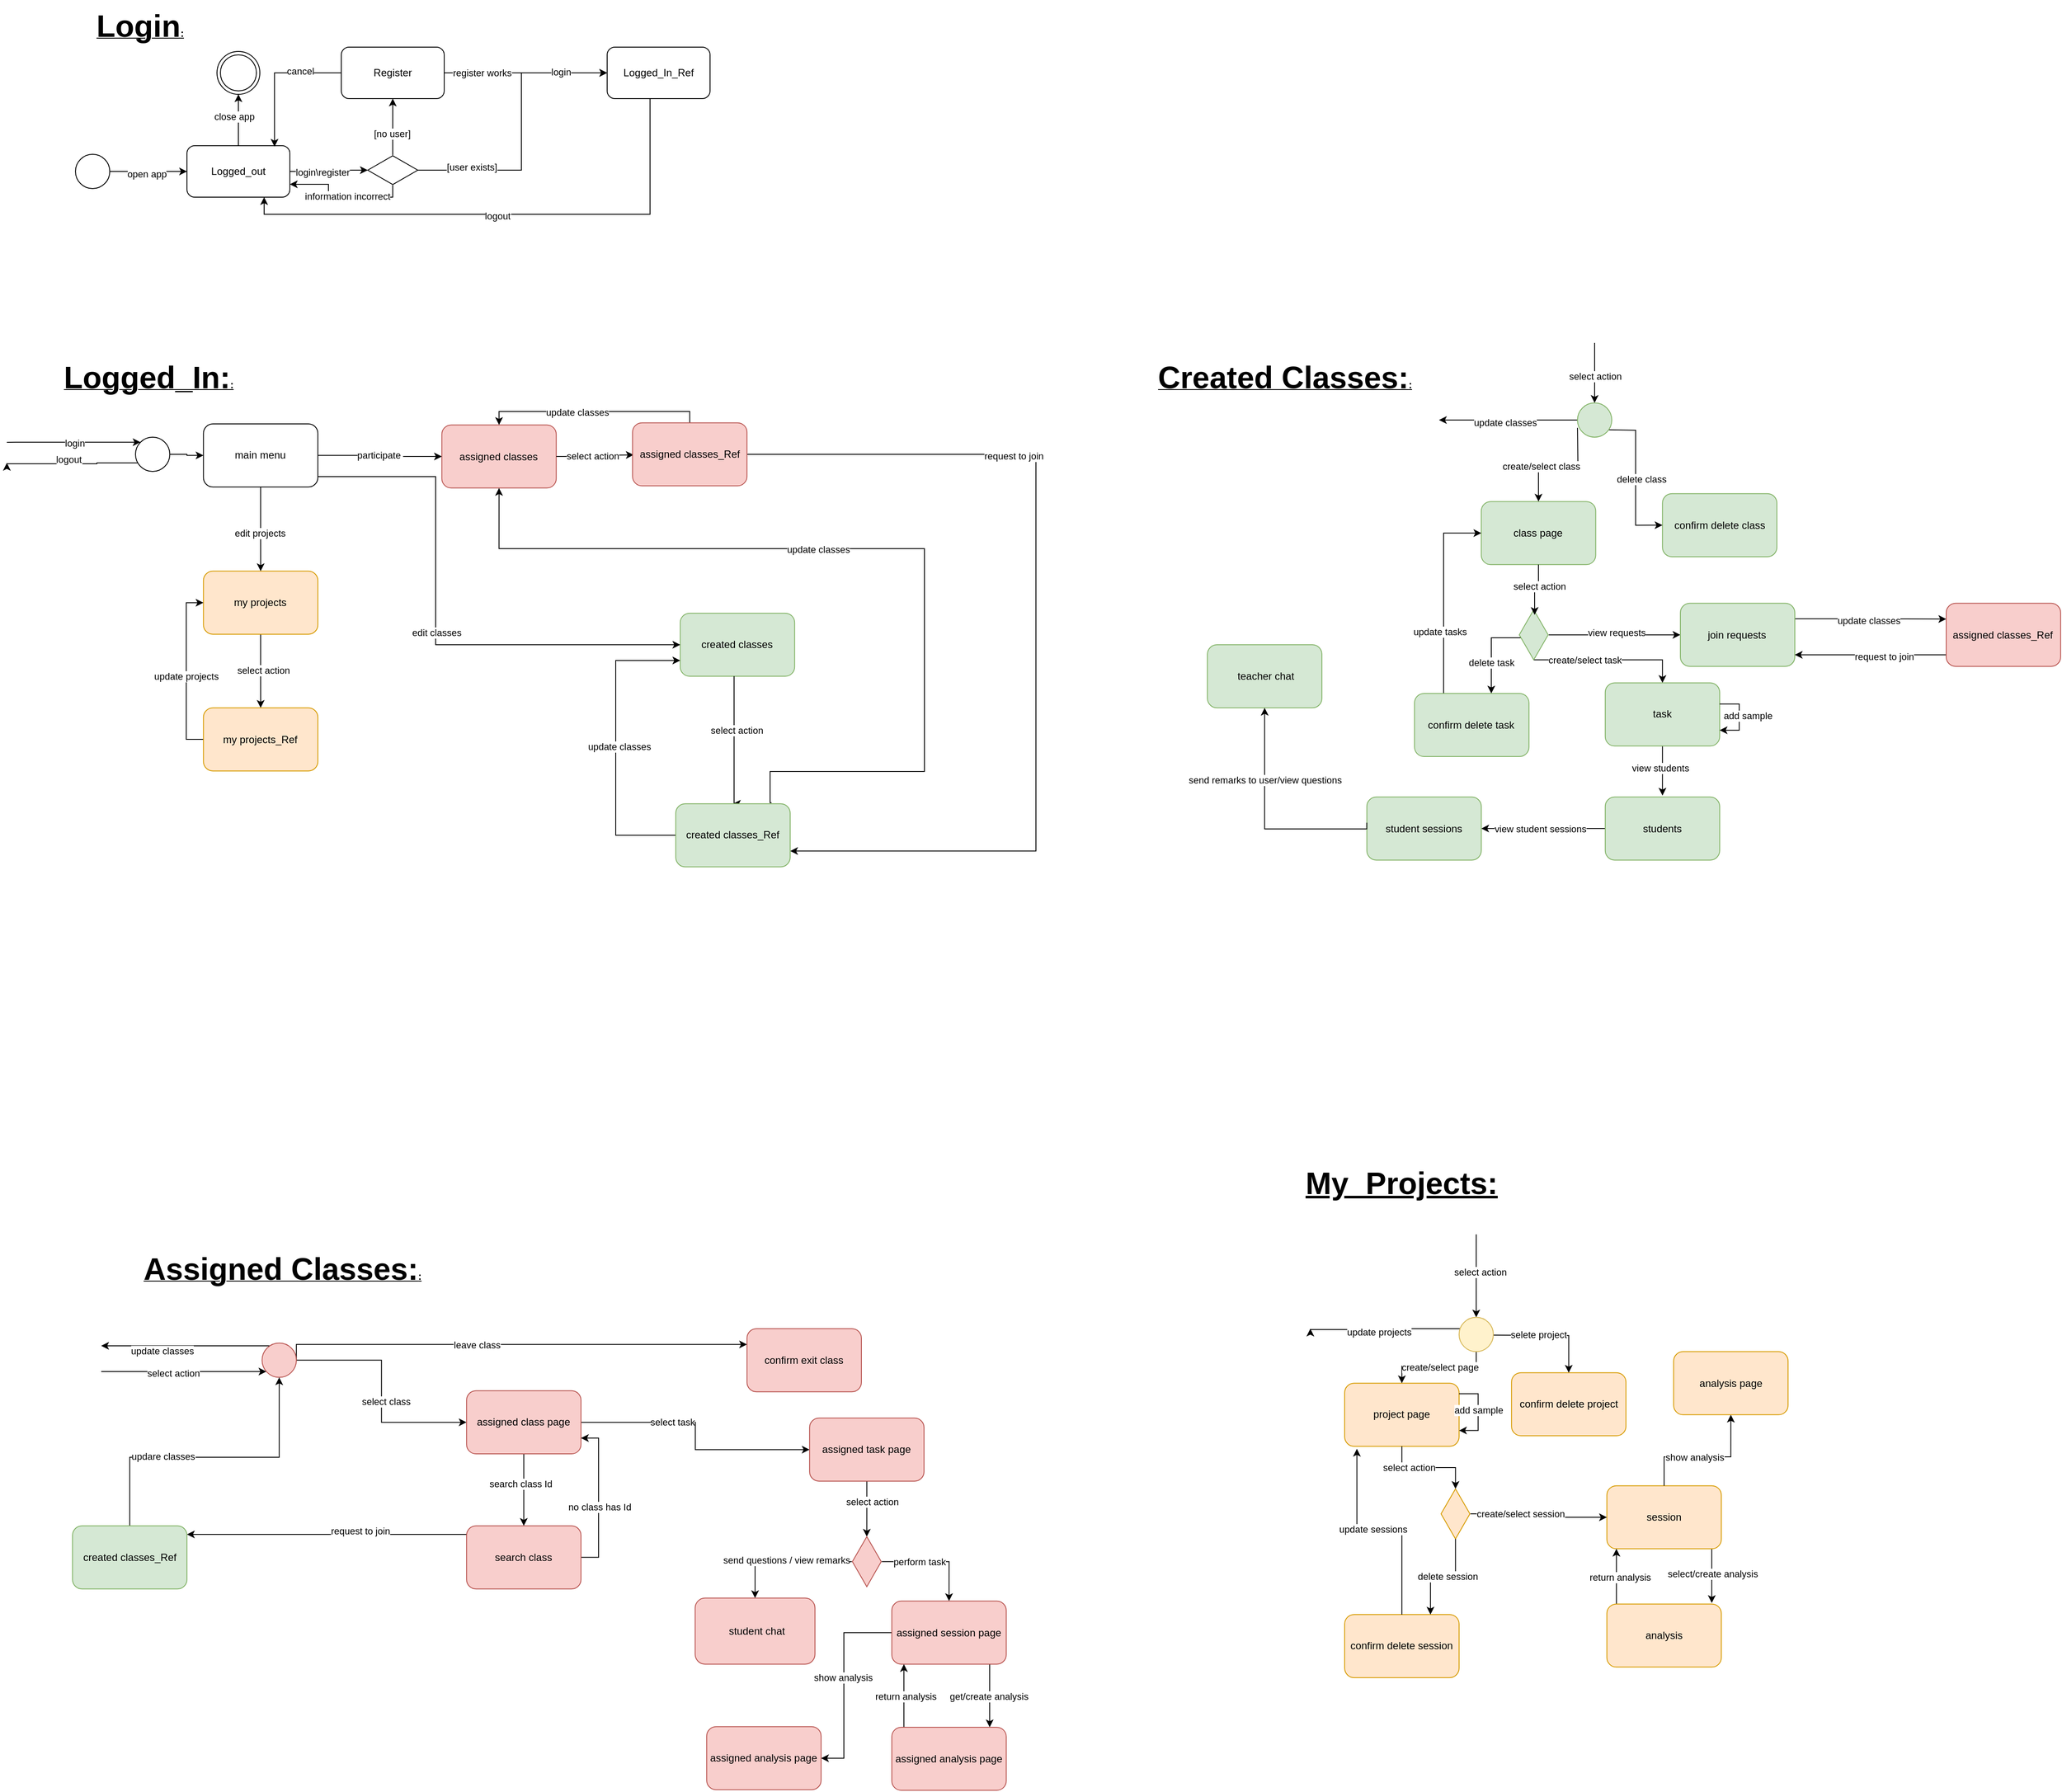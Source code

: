 <mxfile version="23.1.5" type="device">
  <diagram id="yPxyJZ8AM_hMuL3Unpa9" name="gitflow">
    <mxGraphModel dx="2598" dy="1553" grid="1" gridSize="10" guides="1" tooltips="1" connect="1" arrows="1" fold="1" page="1" pageScale="1" pageWidth="850" pageHeight="1100" math="0" shadow="0">
      <root>
        <mxCell id="0" />
        <mxCell id="1" parent="0" />
        <mxCell id="yoYte41sQshFuNEFcuPe-177" value="" style="ellipse;whiteSpace=wrap;html=1;aspect=fixed;" vertex="1" parent="1">
          <mxGeometry x="90" y="220" width="40" height="40" as="geometry" />
        </mxCell>
        <mxCell id="yoYte41sQshFuNEFcuPe-178" value="" style="endArrow=classic;html=1;rounded=0;exitX=1;exitY=0.5;exitDx=0;exitDy=0;entryX=0;entryY=0.5;entryDx=0;entryDy=0;entryPerimeter=0;" edge="1" parent="1" source="yoYte41sQshFuNEFcuPe-177" target="yoYte41sQshFuNEFcuPe-180">
          <mxGeometry width="50" height="50" relative="1" as="geometry">
            <mxPoint x="390" y="80" as="sourcePoint" />
            <mxPoint x="280" y="240" as="targetPoint" />
          </mxGeometry>
        </mxCell>
        <mxCell id="yoYte41sQshFuNEFcuPe-184" value="open app" style="edgeLabel;html=1;align=center;verticalAlign=middle;resizable=0;points=[];" vertex="1" connectable="0" parent="yoYte41sQshFuNEFcuPe-178">
          <mxGeometry x="-0.027" y="-3" relative="1" as="geometry">
            <mxPoint x="-1" as="offset" />
          </mxGeometry>
        </mxCell>
        <mxCell id="yoYte41sQshFuNEFcuPe-183" style="edgeStyle=orthogonalEdgeStyle;rounded=0;orthogonalLoop=1;jettySize=auto;html=1;entryX=0.5;entryY=1;entryDx=0;entryDy=0;" edge="1" parent="1" source="yoYte41sQshFuNEFcuPe-180" target="yoYte41sQshFuNEFcuPe-182">
          <mxGeometry relative="1" as="geometry" />
        </mxCell>
        <mxCell id="yoYte41sQshFuNEFcuPe-185" value="close app" style="edgeLabel;html=1;align=center;verticalAlign=middle;resizable=0;points=[];" vertex="1" connectable="0" parent="yoYte41sQshFuNEFcuPe-183">
          <mxGeometry x="0.093" y="5" relative="1" as="geometry">
            <mxPoint y="-1" as="offset" />
          </mxGeometry>
        </mxCell>
        <mxCell id="yoYte41sQshFuNEFcuPe-189" style="edgeStyle=orthogonalEdgeStyle;rounded=0;orthogonalLoop=1;jettySize=auto;html=1;" edge="1" parent="1" source="yoYte41sQshFuNEFcuPe-180" target="yoYte41sQshFuNEFcuPe-187">
          <mxGeometry relative="1" as="geometry" />
        </mxCell>
        <mxCell id="yoYte41sQshFuNEFcuPe-191" value="login\register" style="edgeLabel;html=1;align=center;verticalAlign=middle;resizable=0;points=[];" vertex="1" connectable="0" parent="yoYte41sQshFuNEFcuPe-189">
          <mxGeometry x="-0.15" y="-1" relative="1" as="geometry">
            <mxPoint x="-1" as="offset" />
          </mxGeometry>
        </mxCell>
        <mxCell id="yoYte41sQshFuNEFcuPe-180" value="Logged_out" style="rounded=1;whiteSpace=wrap;html=1;" vertex="1" parent="1">
          <mxGeometry x="220" y="210" width="120" height="60" as="geometry" />
        </mxCell>
        <mxCell id="yoYte41sQshFuNEFcuPe-182" value="" style="ellipse;shape=doubleEllipse;whiteSpace=wrap;html=1;aspect=fixed;" vertex="1" parent="1">
          <mxGeometry x="255" y="100" width="50" height="50" as="geometry" />
        </mxCell>
        <mxCell id="yoYte41sQshFuNEFcuPe-196" style="edgeStyle=orthogonalEdgeStyle;rounded=0;orthogonalLoop=1;jettySize=auto;html=1;entryX=0;entryY=0.5;entryDx=0;entryDy=0;" edge="1" parent="1" source="yoYte41sQshFuNEFcuPe-186" target="yoYte41sQshFuNEFcuPe-195">
          <mxGeometry relative="1" as="geometry" />
        </mxCell>
        <mxCell id="yoYte41sQshFuNEFcuPe-199" value="register works" style="edgeLabel;html=1;align=center;verticalAlign=middle;resizable=0;points=[];" vertex="1" connectable="0" parent="yoYte41sQshFuNEFcuPe-196">
          <mxGeometry x="-0.547" relative="1" as="geometry">
            <mxPoint x="1" as="offset" />
          </mxGeometry>
        </mxCell>
        <mxCell id="yoYte41sQshFuNEFcuPe-186" value="Register" style="rounded=1;whiteSpace=wrap;html=1;" vertex="1" parent="1">
          <mxGeometry x="400" y="95" width="120" height="60" as="geometry" />
        </mxCell>
        <mxCell id="yoYte41sQshFuNEFcuPe-190" style="edgeStyle=orthogonalEdgeStyle;rounded=0;orthogonalLoop=1;jettySize=auto;html=1;" edge="1" parent="1" source="yoYte41sQshFuNEFcuPe-187" target="yoYte41sQshFuNEFcuPe-186">
          <mxGeometry relative="1" as="geometry" />
        </mxCell>
        <mxCell id="yoYte41sQshFuNEFcuPe-192" value="[no user]" style="edgeLabel;html=1;align=center;verticalAlign=middle;resizable=0;points=[];" vertex="1" connectable="0" parent="yoYte41sQshFuNEFcuPe-190">
          <mxGeometry x="-0.234" y="1" relative="1" as="geometry">
            <mxPoint as="offset" />
          </mxGeometry>
        </mxCell>
        <mxCell id="yoYte41sQshFuNEFcuPe-197" style="edgeStyle=orthogonalEdgeStyle;rounded=0;orthogonalLoop=1;jettySize=auto;html=1;entryX=0;entryY=0.5;entryDx=0;entryDy=0;" edge="1" parent="1" source="yoYte41sQshFuNEFcuPe-187" target="yoYte41sQshFuNEFcuPe-195">
          <mxGeometry relative="1" as="geometry">
            <Array as="points">
              <mxPoint x="610" y="239" />
              <mxPoint x="610" y="125" />
            </Array>
          </mxGeometry>
        </mxCell>
        <mxCell id="yoYte41sQshFuNEFcuPe-200" value="[user exists]" style="edgeLabel;html=1;align=center;verticalAlign=middle;resizable=0;points=[];" vertex="1" connectable="0" parent="yoYte41sQshFuNEFcuPe-197">
          <mxGeometry x="-0.626" y="4" relative="1" as="geometry">
            <mxPoint as="offset" />
          </mxGeometry>
        </mxCell>
        <mxCell id="yoYte41sQshFuNEFcuPe-355" value="login" style="edgeLabel;html=1;align=center;verticalAlign=middle;resizable=0;points=[];" vertex="1" connectable="0" parent="yoYte41sQshFuNEFcuPe-197">
          <mxGeometry x="0.671" y="1" relative="1" as="geometry">
            <mxPoint x="1" as="offset" />
          </mxGeometry>
        </mxCell>
        <mxCell id="yoYte41sQshFuNEFcuPe-261" style="edgeStyle=orthogonalEdgeStyle;rounded=0;orthogonalLoop=1;jettySize=auto;html=1;entryX=1;entryY=0.75;entryDx=0;entryDy=0;" edge="1" parent="1" source="yoYte41sQshFuNEFcuPe-187" target="yoYte41sQshFuNEFcuPe-180">
          <mxGeometry relative="1" as="geometry">
            <Array as="points">
              <mxPoint x="460" y="270" />
              <mxPoint x="385" y="270" />
              <mxPoint x="385" y="255" />
            </Array>
          </mxGeometry>
        </mxCell>
        <mxCell id="yoYte41sQshFuNEFcuPe-263" value="information incorrect" style="edgeLabel;html=1;align=center;verticalAlign=middle;resizable=0;points=[];" vertex="1" connectable="0" parent="yoYte41sQshFuNEFcuPe-261">
          <mxGeometry x="-0.098" y="-1" relative="1" as="geometry">
            <mxPoint as="offset" />
          </mxGeometry>
        </mxCell>
        <mxCell id="yoYte41sQshFuNEFcuPe-187" value="" style="html=1;whiteSpace=wrap;aspect=fixed;shape=isoRectangle;" vertex="1" parent="1">
          <mxGeometry x="430.84" y="221" width="58.33" height="35" as="geometry" />
        </mxCell>
        <mxCell id="yoYte41sQshFuNEFcuPe-193" style="edgeStyle=orthogonalEdgeStyle;rounded=0;orthogonalLoop=1;jettySize=auto;html=1;entryX=0.851;entryY=0.018;entryDx=0;entryDy=0;entryPerimeter=0;" edge="1" parent="1" source="yoYte41sQshFuNEFcuPe-186" target="yoYte41sQshFuNEFcuPe-180">
          <mxGeometry relative="1" as="geometry" />
        </mxCell>
        <mxCell id="yoYte41sQshFuNEFcuPe-241" value="cancel" style="edgeLabel;html=1;align=center;verticalAlign=middle;resizable=0;points=[];" vertex="1" connectable="0" parent="yoYte41sQshFuNEFcuPe-193">
          <mxGeometry x="-0.41" y="-2" relative="1" as="geometry">
            <mxPoint as="offset" />
          </mxGeometry>
        </mxCell>
        <mxCell id="yoYte41sQshFuNEFcuPe-201" style="edgeStyle=orthogonalEdgeStyle;rounded=0;orthogonalLoop=1;jettySize=auto;html=1;entryX=0.75;entryY=1;entryDx=0;entryDy=0;" edge="1" parent="1" source="yoYte41sQshFuNEFcuPe-195" target="yoYte41sQshFuNEFcuPe-180">
          <mxGeometry relative="1" as="geometry">
            <Array as="points">
              <mxPoint x="760" y="290" />
              <mxPoint x="310" y="290" />
            </Array>
          </mxGeometry>
        </mxCell>
        <mxCell id="yoYte41sQshFuNEFcuPe-202" value="logout" style="edgeLabel;html=1;align=center;verticalAlign=middle;resizable=0;points=[];" vertex="1" connectable="0" parent="yoYte41sQshFuNEFcuPe-201">
          <mxGeometry x="0.04" y="2" relative="1" as="geometry">
            <mxPoint x="1" as="offset" />
          </mxGeometry>
        </mxCell>
        <mxCell id="yoYte41sQshFuNEFcuPe-195" value="Logged_In_Ref" style="rounded=1;whiteSpace=wrap;html=1;" vertex="1" parent="1">
          <mxGeometry x="710" y="95" width="120" height="60" as="geometry" />
        </mxCell>
        <mxCell id="yoYte41sQshFuNEFcuPe-203" value="&lt;b&gt;&lt;u&gt;&lt;font style=&quot;font-size: 36px;&quot;&gt;Login&lt;/font&gt;:&lt;/u&gt;&lt;/b&gt;" style="text;html=1;align=center;verticalAlign=middle;resizable=0;points=[];autosize=1;strokeColor=none;fillColor=none;" vertex="1" parent="1">
          <mxGeometry x="100" y="40" width="130" height="60" as="geometry" />
        </mxCell>
        <mxCell id="yoYte41sQshFuNEFcuPe-204" value="&lt;b&gt;&lt;u&gt;&lt;font style=&quot;font-size: 36px;&quot;&gt;Logged_In:&lt;/font&gt;:&lt;/u&gt;&lt;/b&gt;" style="text;html=1;align=center;verticalAlign=middle;resizable=0;points=[];autosize=1;strokeColor=none;fillColor=none;" vertex="1" parent="1">
          <mxGeometry x="65" y="450" width="220" height="60" as="geometry" />
        </mxCell>
        <mxCell id="yoYte41sQshFuNEFcuPe-209" style="edgeStyle=orthogonalEdgeStyle;rounded=0;orthogonalLoop=1;jettySize=auto;html=1;" edge="1" parent="1">
          <mxGeometry relative="1" as="geometry">
            <mxPoint x="10" y="580" as="targetPoint" />
            <mxPoint x="165" y="580.0" as="sourcePoint" />
            <Array as="points">
              <mxPoint x="115" y="580" />
              <mxPoint x="45" y="581" />
            </Array>
          </mxGeometry>
        </mxCell>
        <mxCell id="yoYte41sQshFuNEFcuPe-210" value="logout" style="edgeLabel;html=1;align=center;verticalAlign=middle;resizable=0;points=[];" vertex="1" connectable="0" parent="yoYte41sQshFuNEFcuPe-209">
          <mxGeometry x="0.068" y="-5" relative="1" as="geometry">
            <mxPoint as="offset" />
          </mxGeometry>
        </mxCell>
        <mxCell id="yoYte41sQshFuNEFcuPe-212" style="edgeStyle=orthogonalEdgeStyle;rounded=0;orthogonalLoop=1;jettySize=auto;html=1;startArrow=classic;startFill=1;endArrow=none;endFill=0;exitX=0;exitY=0;exitDx=0;exitDy=0;" edge="1" parent="1" source="yoYte41sQshFuNEFcuPe-215">
          <mxGeometry relative="1" as="geometry">
            <mxPoint x="10" y="556" as="targetPoint" />
            <mxPoint x="150" y="785" as="sourcePoint" />
            <Array as="points">
              <mxPoint x="20" y="556" />
            </Array>
          </mxGeometry>
        </mxCell>
        <mxCell id="yoYte41sQshFuNEFcuPe-356" value="login" style="edgeLabel;html=1;align=center;verticalAlign=middle;resizable=0;points=[];" vertex="1" connectable="0" parent="yoYte41sQshFuNEFcuPe-212">
          <mxGeometry x="-0.009" y="1" relative="1" as="geometry">
            <mxPoint as="offset" />
          </mxGeometry>
        </mxCell>
        <mxCell id="yoYte41sQshFuNEFcuPe-215" value="" style="ellipse;whiteSpace=wrap;html=1;aspect=fixed;" vertex="1" parent="1">
          <mxGeometry x="160.0" y="550" width="40" height="40" as="geometry" />
        </mxCell>
        <mxCell id="yoYte41sQshFuNEFcuPe-216" value="main menu" style="rounded=1;whiteSpace=wrap;html=1;" vertex="1" parent="1">
          <mxGeometry x="239.237" y="534.533" width="133.435" height="73.6" as="geometry" />
        </mxCell>
        <mxCell id="yoYte41sQshFuNEFcuPe-217" style="edgeStyle=orthogonalEdgeStyle;rounded=0;orthogonalLoop=1;jettySize=auto;html=1;" edge="1" parent="1" source="yoYte41sQshFuNEFcuPe-215" target="yoYte41sQshFuNEFcuPe-216">
          <mxGeometry relative="1" as="geometry" />
        </mxCell>
        <mxCell id="yoYte41sQshFuNEFcuPe-219" value="created classes" style="rounded=1;whiteSpace=wrap;html=1;fillColor=#d5e8d4;strokeColor=#82b366;" vertex="1" parent="1">
          <mxGeometry x="795.216" y="755.333" width="133.435" height="73.6" as="geometry" />
        </mxCell>
        <mxCell id="yoYte41sQshFuNEFcuPe-224" style="edgeStyle=orthogonalEdgeStyle;rounded=0;orthogonalLoop=1;jettySize=auto;html=1;entryX=0;entryY=0.5;entryDx=0;entryDy=0;" edge="1" parent="1" source="yoYte41sQshFuNEFcuPe-216" target="yoYte41sQshFuNEFcuPe-219">
          <mxGeometry relative="1" as="geometry">
            <Array as="points">
              <mxPoint x="510" y="596" />
              <mxPoint x="510" y="792" />
            </Array>
          </mxGeometry>
        </mxCell>
        <mxCell id="yoYte41sQshFuNEFcuPe-226" value="edit classes" style="edgeLabel;html=1;align=center;verticalAlign=middle;resizable=0;points=[];" vertex="1" connectable="0" parent="yoYte41sQshFuNEFcuPe-224">
          <mxGeometry x="0.031" y="1" relative="1" as="geometry">
            <mxPoint as="offset" />
          </mxGeometry>
        </mxCell>
        <mxCell id="yoYte41sQshFuNEFcuPe-220" value="assigned classes" style="rounded=1;whiteSpace=wrap;html=1;fillColor=#f8cecc;strokeColor=#b85450;" vertex="1" parent="1">
          <mxGeometry x="517.222" y="535.703" width="133.435" height="73.6" as="geometry" />
        </mxCell>
        <mxCell id="yoYte41sQshFuNEFcuPe-222" style="edgeStyle=orthogonalEdgeStyle;rounded=0;orthogonalLoop=1;jettySize=auto;html=1;entryX=0;entryY=0.5;entryDx=0;entryDy=0;" edge="1" parent="1" source="yoYte41sQshFuNEFcuPe-216" target="yoYte41sQshFuNEFcuPe-220">
          <mxGeometry relative="1" as="geometry" />
        </mxCell>
        <mxCell id="yoYte41sQshFuNEFcuPe-227" value="participate&amp;nbsp;" style="edgeLabel;html=1;align=center;verticalAlign=middle;resizable=0;points=[];" vertex="1" connectable="0" parent="yoYte41sQshFuNEFcuPe-222">
          <mxGeometry x="-0.011" y="1" relative="1" as="geometry">
            <mxPoint x="-1" as="offset" />
          </mxGeometry>
        </mxCell>
        <mxCell id="yoYte41sQshFuNEFcuPe-540" style="edgeStyle=orthogonalEdgeStyle;rounded=0;orthogonalLoop=1;jettySize=auto;html=1;entryX=0.5;entryY=0;entryDx=0;entryDy=0;" edge="1" parent="1" source="yoYte41sQshFuNEFcuPe-221" target="yoYte41sQshFuNEFcuPe-539">
          <mxGeometry relative="1" as="geometry" />
        </mxCell>
        <mxCell id="yoYte41sQshFuNEFcuPe-541" value="select action" style="edgeLabel;html=1;align=center;verticalAlign=middle;resizable=0;points=[];" vertex="1" connectable="0" parent="yoYte41sQshFuNEFcuPe-540">
          <mxGeometry x="-0.029" y="3" relative="1" as="geometry">
            <mxPoint as="offset" />
          </mxGeometry>
        </mxCell>
        <mxCell id="yoYte41sQshFuNEFcuPe-221" value="my projects" style="rounded=1;whiteSpace=wrap;html=1;fillColor=#ffe6cc;strokeColor=#d79b00;" vertex="1" parent="1">
          <mxGeometry x="239.237" y="706.267" width="133.435" height="73.6" as="geometry" />
        </mxCell>
        <mxCell id="yoYte41sQshFuNEFcuPe-223" style="edgeStyle=orthogonalEdgeStyle;rounded=0;orthogonalLoop=1;jettySize=auto;html=1;entryX=0.5;entryY=0;entryDx=0;entryDy=0;" edge="1" parent="1" source="yoYte41sQshFuNEFcuPe-216" target="yoYte41sQshFuNEFcuPe-221">
          <mxGeometry relative="1" as="geometry" />
        </mxCell>
        <mxCell id="yoYte41sQshFuNEFcuPe-225" value="edit projects" style="edgeLabel;html=1;align=center;verticalAlign=middle;resizable=0;points=[];" vertex="1" connectable="0" parent="yoYte41sQshFuNEFcuPe-223">
          <mxGeometry x="0.092" y="-1" relative="1" as="geometry">
            <mxPoint as="offset" />
          </mxGeometry>
        </mxCell>
        <mxCell id="yoYte41sQshFuNEFcuPe-228" value="project page" style="rounded=1;whiteSpace=wrap;html=1;fillColor=#ffe6cc;strokeColor=#d79b00;" vertex="1" parent="1">
          <mxGeometry x="1569.999" y="1653.603" width="133.435" height="73.6" as="geometry" />
        </mxCell>
        <mxCell id="yoYte41sQshFuNEFcuPe-234" style="edgeStyle=orthogonalEdgeStyle;rounded=0;orthogonalLoop=1;jettySize=auto;html=1;entryX=0.5;entryY=0;entryDx=0;entryDy=0;exitX=0.5;exitY=1;exitDx=0;exitDy=0;" edge="1" parent="1" source="yoYte41sQshFuNEFcuPe-538" target="yoYte41sQshFuNEFcuPe-228">
          <mxGeometry relative="1" as="geometry">
            <mxPoint x="1703.98" y="1597.495" as="sourcePoint" />
          </mxGeometry>
        </mxCell>
        <mxCell id="yoYte41sQshFuNEFcuPe-235" value="create/select page" style="edgeLabel;html=1;align=center;verticalAlign=middle;resizable=0;points=[];" vertex="1" connectable="0" parent="yoYte41sQshFuNEFcuPe-234">
          <mxGeometry x="-0.034" y="3" relative="1" as="geometry">
            <mxPoint as="offset" />
          </mxGeometry>
        </mxCell>
        <mxCell id="yoYte41sQshFuNEFcuPe-237" value="confirm delete project" style="rounded=1;whiteSpace=wrap;html=1;fillColor=#ffe6cc;strokeColor=#d79b00;" vertex="1" parent="1">
          <mxGeometry x="1764.592" y="1641.337" width="133.435" height="73.6" as="geometry" />
        </mxCell>
        <mxCell id="yoYte41sQshFuNEFcuPe-238" style="edgeStyle=orthogonalEdgeStyle;rounded=0;orthogonalLoop=1;jettySize=auto;html=1;entryX=0.5;entryY=0;entryDx=0;entryDy=0;" edge="1" parent="1" target="yoYte41sQshFuNEFcuPe-237">
          <mxGeometry relative="1" as="geometry">
            <mxPoint x="1738.98" y="1597.497" as="sourcePoint" />
          </mxGeometry>
        </mxCell>
        <mxCell id="yoYte41sQshFuNEFcuPe-509" value="selete project" style="edgeLabel;html=1;align=center;verticalAlign=middle;resizable=0;points=[];" vertex="1" connectable="0" parent="yoYte41sQshFuNEFcuPe-238">
          <mxGeometry x="-0.179" y="1" relative="1" as="geometry">
            <mxPoint x="1" as="offset" />
          </mxGeometry>
        </mxCell>
        <mxCell id="yoYte41sQshFuNEFcuPe-242" style="edgeStyle=orthogonalEdgeStyle;rounded=0;orthogonalLoop=1;jettySize=auto;html=1;entryX=1;entryY=0.75;entryDx=0;entryDy=0;" edge="1" parent="1" source="yoYte41sQshFuNEFcuPe-228" target="yoYte41sQshFuNEFcuPe-228">
          <mxGeometry relative="1" as="geometry">
            <Array as="points">
              <mxPoint x="1725.674" y="1665.87" />
              <mxPoint x="1725.674" y="1708.803" />
            </Array>
          </mxGeometry>
        </mxCell>
        <mxCell id="yoYte41sQshFuNEFcuPe-243" value="add sample" style="edgeLabel;html=1;align=center;verticalAlign=middle;resizable=0;points=[];" vertex="1" connectable="0" parent="yoYte41sQshFuNEFcuPe-242">
          <mxGeometry x="-0.061" y="1" relative="1" as="geometry">
            <mxPoint x="-1" as="offset" />
          </mxGeometry>
        </mxCell>
        <mxCell id="yoYte41sQshFuNEFcuPe-245" value="" style="html=1;whiteSpace=wrap;aspect=fixed;shape=isoRectangle;rotation=90;fillColor=#ffe6cc;strokeColor=#d79b00;" vertex="1" parent="1">
          <mxGeometry x="1670.076" y="1788.537" width="58.33" height="35" as="geometry" />
        </mxCell>
        <mxCell id="yoYte41sQshFuNEFcuPe-246" style="edgeStyle=orthogonalEdgeStyle;rounded=0;orthogonalLoop=1;jettySize=auto;html=1;" edge="1" parent="1" source="yoYte41sQshFuNEFcuPe-228" target="yoYte41sQshFuNEFcuPe-245">
          <mxGeometry relative="1" as="geometry" />
        </mxCell>
        <mxCell id="yoYte41sQshFuNEFcuPe-247" value="select action" style="edgeLabel;html=1;align=center;verticalAlign=middle;resizable=0;points=[];" vertex="1" connectable="0" parent="yoYte41sQshFuNEFcuPe-246">
          <mxGeometry x="-0.41" relative="1" as="geometry">
            <mxPoint as="offset" />
          </mxGeometry>
        </mxCell>
        <mxCell id="yoYte41sQshFuNEFcuPe-256" style="edgeStyle=orthogonalEdgeStyle;rounded=0;orthogonalLoop=1;jettySize=auto;html=1;" edge="1" parent="1" source="yoYte41sQshFuNEFcuPe-249">
          <mxGeometry relative="1" as="geometry">
            <mxPoint x="1998.104" y="1909.977" as="targetPoint" />
            <Array as="points">
              <mxPoint x="1998.104" y="1909.977" />
            </Array>
          </mxGeometry>
        </mxCell>
        <mxCell id="yoYte41sQshFuNEFcuPe-257" value="select/create analysis" style="edgeLabel;html=1;align=center;verticalAlign=middle;resizable=0;points=[];" vertex="1" connectable="0" parent="yoYte41sQshFuNEFcuPe-256">
          <mxGeometry x="-0.059" y="1" relative="1" as="geometry">
            <mxPoint y="-1" as="offset" />
          </mxGeometry>
        </mxCell>
        <mxCell id="yoYte41sQshFuNEFcuPe-249" value="session" style="rounded=1;whiteSpace=wrap;html=1;fillColor=#ffe6cc;strokeColor=#d79b00;" vertex="1" parent="1">
          <mxGeometry x="1875.788" y="1773.203" width="133.435" height="73.6" as="geometry" />
        </mxCell>
        <mxCell id="yoYte41sQshFuNEFcuPe-250" style="edgeStyle=orthogonalEdgeStyle;rounded=0;orthogonalLoop=1;jettySize=auto;html=1;entryX=0;entryY=0.5;entryDx=0;entryDy=0;" edge="1" parent="1" source="yoYte41sQshFuNEFcuPe-245" target="yoYte41sQshFuNEFcuPe-249">
          <mxGeometry relative="1" as="geometry" />
        </mxCell>
        <mxCell id="yoYte41sQshFuNEFcuPe-254" value="create/select session" style="edgeLabel;html=1;align=center;verticalAlign=middle;resizable=0;points=[];" vertex="1" connectable="0" parent="yoYte41sQshFuNEFcuPe-250">
          <mxGeometry x="-0.282" relative="1" as="geometry">
            <mxPoint as="offset" />
          </mxGeometry>
        </mxCell>
        <mxCell id="yoYte41sQshFuNEFcuPe-267" style="edgeStyle=orthogonalEdgeStyle;rounded=0;orthogonalLoop=1;jettySize=auto;html=1;" edge="1" parent="1" source="yoYte41sQshFuNEFcuPe-255" target="yoYte41sQshFuNEFcuPe-249">
          <mxGeometry relative="1" as="geometry">
            <Array as="points">
              <mxPoint x="1886.908" y="1874.403" />
              <mxPoint x="1886.908" y="1874.403" />
            </Array>
          </mxGeometry>
        </mxCell>
        <mxCell id="yoYte41sQshFuNEFcuPe-268" value="return analysis" style="edgeLabel;html=1;align=center;verticalAlign=middle;resizable=0;points=[];" vertex="1" connectable="0" parent="yoYte41sQshFuNEFcuPe-267">
          <mxGeometry x="-0.025" y="-4" relative="1" as="geometry">
            <mxPoint as="offset" />
          </mxGeometry>
        </mxCell>
        <mxCell id="yoYte41sQshFuNEFcuPe-255" value="analysis" style="rounded=1;whiteSpace=wrap;html=1;fillColor=#ffe6cc;strokeColor=#d79b00;" vertex="1" parent="1">
          <mxGeometry x="1875.788" y="1911.203" width="133.435" height="73.6" as="geometry" />
        </mxCell>
        <mxCell id="yoYte41sQshFuNEFcuPe-269" style="edgeStyle=orthogonalEdgeStyle;rounded=0;orthogonalLoop=1;jettySize=auto;html=1;entryX=0.5;entryY=1;entryDx=0;entryDy=0;" edge="1" parent="1" source="yoYte41sQshFuNEFcuPe-249" target="yoYte41sQshFuNEFcuPe-354">
          <mxGeometry relative="1" as="geometry">
            <Array as="points">
              <mxPoint x="1943.062" y="1739.47" />
              <mxPoint x="2020.899" y="1739.47" />
            </Array>
          </mxGeometry>
        </mxCell>
        <mxCell id="yoYte41sQshFuNEFcuPe-270" value="show analysis" style="edgeLabel;html=1;align=center;verticalAlign=middle;resizable=0;points=[];" vertex="1" connectable="0" parent="yoYte41sQshFuNEFcuPe-269">
          <mxGeometry x="-0.138" relative="1" as="geometry">
            <mxPoint as="offset" />
          </mxGeometry>
        </mxCell>
        <mxCell id="yoYte41sQshFuNEFcuPe-271" value="confirm delete session" style="rounded=1;whiteSpace=wrap;html=1;fillColor=#ffe6cc;strokeColor=#d79b00;" vertex="1" parent="1">
          <mxGeometry x="1569.999" y="1923.47" width="133.435" height="73.6" as="geometry" />
        </mxCell>
        <mxCell id="yoYte41sQshFuNEFcuPe-272" style="edgeStyle=orthogonalEdgeStyle;rounded=0;orthogonalLoop=1;jettySize=auto;html=1;entryX=0.75;entryY=0;entryDx=0;entryDy=0;" edge="1" parent="1" source="yoYte41sQshFuNEFcuPe-245" target="yoYte41sQshFuNEFcuPe-271">
          <mxGeometry relative="1" as="geometry" />
        </mxCell>
        <mxCell id="yoYte41sQshFuNEFcuPe-273" value="delete session" style="edgeLabel;html=1;align=center;verticalAlign=middle;resizable=0;points=[];" vertex="1" connectable="0" parent="yoYte41sQshFuNEFcuPe-272">
          <mxGeometry x="-0.078" y="-1" relative="1" as="geometry">
            <mxPoint as="offset" />
          </mxGeometry>
        </mxCell>
        <mxCell id="yoYte41sQshFuNEFcuPe-274" style="edgeStyle=orthogonalEdgeStyle;rounded=0;orthogonalLoop=1;jettySize=auto;html=1;entryX=0.107;entryY=1.04;entryDx=0;entryDy=0;entryPerimeter=0;" edge="1" parent="1" source="yoYte41sQshFuNEFcuPe-271" target="yoYte41sQshFuNEFcuPe-228">
          <mxGeometry relative="1" as="geometry" />
        </mxCell>
        <mxCell id="yoYte41sQshFuNEFcuPe-275" value="update sessions" style="edgeLabel;html=1;align=center;verticalAlign=middle;resizable=0;points=[];" vertex="1" connectable="0" parent="yoYte41sQshFuNEFcuPe-274">
          <mxGeometry x="0.076" y="-2" relative="1" as="geometry">
            <mxPoint as="offset" />
          </mxGeometry>
        </mxCell>
        <mxCell id="yoYte41sQshFuNEFcuPe-279" style="edgeStyle=orthogonalEdgeStyle;rounded=0;orthogonalLoop=1;jettySize=auto;html=1;entryX=0.5;entryY=0;entryDx=0;entryDy=0;" edge="1" parent="1" source="yoYte41sQshFuNEFcuPe-219" target="yoYte41sQshFuNEFcuPe-507">
          <mxGeometry relative="1" as="geometry">
            <Array as="points">
              <mxPoint x="858" y="978" />
            </Array>
          </mxGeometry>
        </mxCell>
        <mxCell id="yoYte41sQshFuNEFcuPe-508" value="select action" style="edgeLabel;html=1;align=center;verticalAlign=middle;resizable=0;points=[];" vertex="1" connectable="0" parent="yoYte41sQshFuNEFcuPe-279">
          <mxGeometry x="-0.17" y="3" relative="1" as="geometry">
            <mxPoint y="1" as="offset" />
          </mxGeometry>
        </mxCell>
        <mxCell id="yoYte41sQshFuNEFcuPe-282" style="edgeStyle=orthogonalEdgeStyle;rounded=0;orthogonalLoop=1;jettySize=auto;html=1;entryX=0;entryY=0.75;entryDx=0;entryDy=0;exitX=0;exitY=0.5;exitDx=0;exitDy=0;" edge="1" parent="1" source="yoYte41sQshFuNEFcuPe-507" target="yoYte41sQshFuNEFcuPe-219">
          <mxGeometry relative="1" as="geometry">
            <Array as="points">
              <mxPoint x="720" y="1014" />
              <mxPoint x="720" y="811" />
            </Array>
          </mxGeometry>
        </mxCell>
        <mxCell id="yoYte41sQshFuNEFcuPe-283" value="update classes" style="edgeLabel;html=1;align=center;verticalAlign=middle;resizable=0;points=[];" vertex="1" connectable="0" parent="yoYte41sQshFuNEFcuPe-282">
          <mxGeometry x="-0.411" y="-4" relative="1" as="geometry">
            <mxPoint y="-71" as="offset" />
          </mxGeometry>
        </mxCell>
        <mxCell id="yoYte41sQshFuNEFcuPe-462" style="edgeStyle=orthogonalEdgeStyle;rounded=0;orthogonalLoop=1;jettySize=auto;html=1;entryX=0.5;entryY=1;entryDx=0;entryDy=0;exitX=0.837;exitY=-0.017;exitDx=0;exitDy=0;exitPerimeter=0;" edge="1" parent="1" source="yoYte41sQshFuNEFcuPe-507" target="yoYte41sQshFuNEFcuPe-220">
          <mxGeometry relative="1" as="geometry">
            <Array as="points">
              <mxPoint x="900" y="976" />
              <mxPoint x="900" y="940" />
              <mxPoint x="1080" y="940" />
              <mxPoint x="1080" y="680" />
              <mxPoint x="584" y="680" />
            </Array>
          </mxGeometry>
        </mxCell>
        <mxCell id="yoYte41sQshFuNEFcuPe-464" value="update classes" style="edgeLabel;html=1;align=center;verticalAlign=middle;resizable=0;points=[];" vertex="1" connectable="0" parent="yoYte41sQshFuNEFcuPe-462">
          <mxGeometry x="0.152" y="1" relative="1" as="geometry">
            <mxPoint as="offset" />
          </mxGeometry>
        </mxCell>
        <mxCell id="yoYte41sQshFuNEFcuPe-280" value="confirm delete class" style="rounded=1;whiteSpace=wrap;html=1;fillColor=#d5e8d4;strokeColor=#82b366;" vertex="1" parent="1">
          <mxGeometry x="1940.601" y="615.873" width="133.435" height="73.6" as="geometry" />
        </mxCell>
        <mxCell id="yoYte41sQshFuNEFcuPe-281" style="edgeStyle=orthogonalEdgeStyle;rounded=0;orthogonalLoop=1;jettySize=auto;html=1;entryX=0;entryY=0.5;entryDx=0;entryDy=0;" edge="1" parent="1" target="yoYte41sQshFuNEFcuPe-280">
          <mxGeometry relative="1" as="geometry">
            <mxPoint x="1876.993" y="541.358" as="sourcePoint" />
          </mxGeometry>
        </mxCell>
        <mxCell id="yoYte41sQshFuNEFcuPe-510" value="delete class" style="edgeLabel;html=1;align=center;verticalAlign=middle;resizable=0;points=[];" vertex="1" connectable="0" parent="yoYte41sQshFuNEFcuPe-281">
          <mxGeometry x="0.02" y="6" relative="1" as="geometry">
            <mxPoint as="offset" />
          </mxGeometry>
        </mxCell>
        <mxCell id="yoYte41sQshFuNEFcuPe-285" value="class page" style="rounded=1;whiteSpace=wrap;html=1;fillColor=#d5e8d4;strokeColor=#82b366;" vertex="1" parent="1">
          <mxGeometry x="1729.329" y="625.073" width="133.435" height="73.6" as="geometry" />
        </mxCell>
        <mxCell id="yoYte41sQshFuNEFcuPe-357" style="edgeStyle=orthogonalEdgeStyle;rounded=0;orthogonalLoop=1;jettySize=auto;html=1;entryX=0.5;entryY=0;entryDx=0;entryDy=0;" edge="1" parent="1" source="yoYte41sQshFuNEFcuPe-289" target="yoYte41sQshFuNEFcuPe-293">
          <mxGeometry relative="1" as="geometry">
            <Array as="points">
              <mxPoint x="1940.33" y="809.74" />
            </Array>
          </mxGeometry>
        </mxCell>
        <mxCell id="yoYte41sQshFuNEFcuPe-358" value="create/select task" style="edgeLabel;html=1;align=center;verticalAlign=middle;resizable=0;points=[];" vertex="1" connectable="0" parent="yoYte41sQshFuNEFcuPe-357">
          <mxGeometry x="-0.56" y="-2" relative="1" as="geometry">
            <mxPoint x="20" y="-2" as="offset" />
          </mxGeometry>
        </mxCell>
        <mxCell id="yoYte41sQshFuNEFcuPe-362" style="edgeStyle=orthogonalEdgeStyle;rounded=0;orthogonalLoop=1;jettySize=auto;html=1;exitX=0.496;exitY=0.926;exitDx=0;exitDy=0;exitPerimeter=0;" edge="1" parent="1" source="yoYte41sQshFuNEFcuPe-289" target="yoYte41sQshFuNEFcuPe-361">
          <mxGeometry relative="1" as="geometry">
            <Array as="points">
              <mxPoint x="1741.004" y="783.927" />
            </Array>
          </mxGeometry>
        </mxCell>
        <mxCell id="yoYte41sQshFuNEFcuPe-363" value="delete task" style="edgeLabel;html=1;align=center;verticalAlign=middle;resizable=0;points=[];" vertex="1" connectable="0" parent="yoYte41sQshFuNEFcuPe-362">
          <mxGeometry x="0.296" relative="1" as="geometry">
            <mxPoint as="offset" />
          </mxGeometry>
        </mxCell>
        <mxCell id="yoYte41sQshFuNEFcuPe-459" style="edgeStyle=orthogonalEdgeStyle;rounded=0;orthogonalLoop=1;jettySize=auto;html=1;" edge="1" parent="1" source="yoYte41sQshFuNEFcuPe-289" target="yoYte41sQshFuNEFcuPe-458">
          <mxGeometry relative="1" as="geometry" />
        </mxCell>
        <mxCell id="yoYte41sQshFuNEFcuPe-461" value="view requests" style="edgeLabel;html=1;align=center;verticalAlign=middle;resizable=0;points=[];" vertex="1" connectable="0" parent="yoYte41sQshFuNEFcuPe-459">
          <mxGeometry x="0.008" y="3" relative="1" as="geometry">
            <mxPoint x="1" as="offset" />
          </mxGeometry>
        </mxCell>
        <mxCell id="yoYte41sQshFuNEFcuPe-289" value="" style="html=1;whiteSpace=wrap;aspect=fixed;shape=isoRectangle;rotation=90;fillColor=#d5e8d4;strokeColor=#82b366;" vertex="1" parent="1">
          <mxGeometry x="1761.298" y="763.073" width="58.33" height="35" as="geometry" />
        </mxCell>
        <mxCell id="yoYte41sQshFuNEFcuPe-290" style="edgeStyle=orthogonalEdgeStyle;rounded=0;orthogonalLoop=1;jettySize=auto;html=1;entryX=0.101;entryY=0.469;entryDx=0;entryDy=0;entryPerimeter=0;" edge="1" parent="1" source="yoYte41sQshFuNEFcuPe-285" target="yoYte41sQshFuNEFcuPe-289">
          <mxGeometry relative="1" as="geometry" />
        </mxCell>
        <mxCell id="yoYte41sQshFuNEFcuPe-291" value="Text" style="edgeLabel;html=1;align=center;verticalAlign=middle;resizable=0;points=[];" vertex="1" connectable="0" parent="yoYte41sQshFuNEFcuPe-290">
          <mxGeometry x="-0.078" relative="1" as="geometry">
            <mxPoint y="-1" as="offset" />
          </mxGeometry>
        </mxCell>
        <mxCell id="yoYte41sQshFuNEFcuPe-294" value="select action" style="edgeLabel;html=1;align=center;verticalAlign=middle;resizable=0;points=[];" vertex="1" connectable="0" parent="yoYte41sQshFuNEFcuPe-290">
          <mxGeometry x="-0.214" y="1" relative="1" as="geometry">
            <mxPoint as="offset" />
          </mxGeometry>
        </mxCell>
        <mxCell id="yoYte41sQshFuNEFcuPe-287" style="edgeStyle=orthogonalEdgeStyle;rounded=0;orthogonalLoop=1;jettySize=auto;html=1;entryX=0.5;entryY=0;entryDx=0;entryDy=0;exitX=0.461;exitY=1.014;exitDx=0;exitDy=0;exitPerimeter=0;" edge="1" parent="1" target="yoYte41sQshFuNEFcuPe-285">
          <mxGeometry relative="1" as="geometry">
            <mxPoint x="1841.503" y="539.098" as="sourcePoint" />
          </mxGeometry>
        </mxCell>
        <mxCell id="yoYte41sQshFuNEFcuPe-288" value="create/select class" style="edgeLabel;html=1;align=center;verticalAlign=middle;resizable=0;points=[];" vertex="1" connectable="0" parent="yoYte41sQshFuNEFcuPe-287">
          <mxGeometry x="0.309" y="1" relative="1" as="geometry">
            <mxPoint as="offset" />
          </mxGeometry>
        </mxCell>
        <mxCell id="yoYte41sQshFuNEFcuPe-367" style="edgeStyle=orthogonalEdgeStyle;rounded=0;orthogonalLoop=1;jettySize=auto;html=1;" edge="1" parent="1" source="yoYte41sQshFuNEFcuPe-293">
          <mxGeometry relative="1" as="geometry">
            <mxPoint x="1940.59" y="968.072" as="targetPoint" />
          </mxGeometry>
        </mxCell>
        <mxCell id="yoYte41sQshFuNEFcuPe-368" value="view students" style="edgeLabel;html=1;align=center;verticalAlign=middle;resizable=0;points=[];" vertex="1" connectable="0" parent="yoYte41sQshFuNEFcuPe-367">
          <mxGeometry x="-0.136" y="-3" relative="1" as="geometry">
            <mxPoint as="offset" />
          </mxGeometry>
        </mxCell>
        <mxCell id="yoYte41sQshFuNEFcuPe-293" value="task" style="rounded=1;whiteSpace=wrap;html=1;fillColor=#d5e8d4;strokeColor=#82b366;" vertex="1" parent="1">
          <mxGeometry x="1873.883" y="836.673" width="133.435" height="73.6" as="geometry" />
        </mxCell>
        <mxCell id="yoYte41sQshFuNEFcuPe-354" value="analysis page" style="rounded=1;whiteSpace=wrap;html=1;fillColor=#ffe6cc;strokeColor=#d79b00;" vertex="1" parent="1">
          <mxGeometry x="1953.625" y="1616.803" width="133.435" height="73.6" as="geometry" />
        </mxCell>
        <mxCell id="yoYte41sQshFuNEFcuPe-359" style="edgeStyle=orthogonalEdgeStyle;rounded=0;orthogonalLoop=1;jettySize=auto;html=1;entryX=1;entryY=0.75;entryDx=0;entryDy=0;" edge="1" parent="1" source="yoYte41sQshFuNEFcuPe-293" target="yoYte41sQshFuNEFcuPe-293">
          <mxGeometry relative="1" as="geometry">
            <Array as="points">
              <mxPoint x="2030.114" y="861.207" />
              <mxPoint x="2030.114" y="891.873" />
            </Array>
          </mxGeometry>
        </mxCell>
        <mxCell id="yoYte41sQshFuNEFcuPe-360" value="add sample" style="edgeLabel;html=1;align=center;verticalAlign=middle;resizable=0;points=[];" vertex="1" connectable="0" parent="yoYte41sQshFuNEFcuPe-359">
          <mxGeometry x="0.053" y="-3" relative="1" as="geometry">
            <mxPoint x="13" y="-4" as="offset" />
          </mxGeometry>
        </mxCell>
        <mxCell id="yoYte41sQshFuNEFcuPe-364" style="edgeStyle=orthogonalEdgeStyle;rounded=0;orthogonalLoop=1;jettySize=auto;html=1;entryX=0;entryY=0.5;entryDx=0;entryDy=0;" edge="1" parent="1" source="yoYte41sQshFuNEFcuPe-361" target="yoYte41sQshFuNEFcuPe-285">
          <mxGeometry relative="1" as="geometry">
            <Array as="points">
              <mxPoint x="1685.406" y="661.26" />
            </Array>
          </mxGeometry>
        </mxCell>
        <mxCell id="yoYte41sQshFuNEFcuPe-365" value="update tasks" style="edgeLabel;html=1;align=center;verticalAlign=middle;resizable=0;points=[];" vertex="1" connectable="0" parent="yoYte41sQshFuNEFcuPe-364">
          <mxGeometry x="-0.375" y="5" relative="1" as="geometry">
            <mxPoint as="offset" />
          </mxGeometry>
        </mxCell>
        <mxCell id="yoYte41sQshFuNEFcuPe-361" value="confirm delete task" style="rounded=1;whiteSpace=wrap;html=1;fillColor=#d5e8d4;strokeColor=#82b366;" vertex="1" parent="1">
          <mxGeometry x="1651.492" y="848.94" width="133.435" height="73.6" as="geometry" />
        </mxCell>
        <mxCell id="yoYte41sQshFuNEFcuPe-443" style="edgeStyle=orthogonalEdgeStyle;rounded=0;orthogonalLoop=1;jettySize=auto;html=1;" edge="1" parent="1" source="yoYte41sQshFuNEFcuPe-440">
          <mxGeometry relative="1" as="geometry">
            <mxPoint x="1729.329" y="1006.543" as="targetPoint" />
          </mxGeometry>
        </mxCell>
        <mxCell id="yoYte41sQshFuNEFcuPe-444" value="view student sessions" style="edgeLabel;html=1;align=center;verticalAlign=middle;resizable=0;points=[];" vertex="1" connectable="0" parent="yoYte41sQshFuNEFcuPe-443">
          <mxGeometry x="0.065" relative="1" as="geometry">
            <mxPoint as="offset" />
          </mxGeometry>
        </mxCell>
        <mxCell id="yoYte41sQshFuNEFcuPe-440" value="students" style="rounded=1;whiteSpace=wrap;html=1;fillColor=#d5e8d4;strokeColor=#82b366;" vertex="1" parent="1">
          <mxGeometry x="1873.883" y="969.743" width="133.435" height="73.6" as="geometry" />
        </mxCell>
        <mxCell id="yoYte41sQshFuNEFcuPe-442" value="student sessions" style="rounded=1;whiteSpace=wrap;html=1;fillColor=#d5e8d4;strokeColor=#82b366;" vertex="1" parent="1">
          <mxGeometry x="1595.893" y="969.743" width="133.435" height="73.6" as="geometry" />
        </mxCell>
        <mxCell id="yoYte41sQshFuNEFcuPe-441" value="&amp;nbsp;teacher chat" style="rounded=1;whiteSpace=wrap;html=1;fillColor=#d5e8d4;strokeColor=#82b366;" vertex="1" parent="1">
          <mxGeometry x="1410.003" y="792.133" width="133.435" height="73.6" as="geometry" />
        </mxCell>
        <mxCell id="yoYte41sQshFuNEFcuPe-445" style="edgeStyle=orthogonalEdgeStyle;rounded=0;orthogonalLoop=1;jettySize=auto;html=1;entryX=0.5;entryY=1;entryDx=0;entryDy=0;" edge="1" parent="1" target="yoYte41sQshFuNEFcuPe-441">
          <mxGeometry relative="1" as="geometry">
            <mxPoint x="1595.83" y="999.74" as="sourcePoint" />
            <Array as="points">
              <mxPoint x="1596" y="1007" />
              <mxPoint x="1477" y="1007" />
            </Array>
          </mxGeometry>
        </mxCell>
        <mxCell id="yoYte41sQshFuNEFcuPe-446" value="send remarks to user/view questions" style="edgeLabel;html=1;align=center;verticalAlign=middle;resizable=0;points=[];" vertex="1" connectable="0" parent="yoYte41sQshFuNEFcuPe-445">
          <mxGeometry x="0.026" y="-1" relative="1" as="geometry">
            <mxPoint x="-1" y="-46" as="offset" />
          </mxGeometry>
        </mxCell>
        <mxCell id="yoYte41sQshFuNEFcuPe-454" style="edgeStyle=orthogonalEdgeStyle;rounded=0;orthogonalLoop=1;jettySize=auto;html=1;entryX=0;entryY=0.25;entryDx=0;entryDy=0;exitX=1;exitY=0.5;exitDx=0;exitDy=0;" edge="1" parent="1" source="yoYte41sQshFuNEFcuPe-493" target="yoYte41sQshFuNEFcuPe-453">
          <mxGeometry relative="1" as="geometry">
            <mxPoint x="356.731" y="1612.968" as="sourcePoint" />
            <Array as="points">
              <mxPoint x="348" y="1608" />
            </Array>
          </mxGeometry>
        </mxCell>
        <mxCell id="yoYte41sQshFuNEFcuPe-455" value="leave class" style="edgeLabel;html=1;align=center;verticalAlign=middle;resizable=0;points=[];" vertex="1" connectable="0" parent="yoYte41sQshFuNEFcuPe-454">
          <mxGeometry x="-0.162" relative="1" as="geometry">
            <mxPoint x="1" as="offset" />
          </mxGeometry>
        </mxCell>
        <mxCell id="yoYte41sQshFuNEFcuPe-465" style="edgeStyle=orthogonalEdgeStyle;rounded=0;orthogonalLoop=1;jettySize=auto;html=1;entryX=1;entryY=0.75;entryDx=0;entryDy=0;exitX=1;exitY=0.5;exitDx=0;exitDy=0;" edge="1" parent="1" source="yoYte41sQshFuNEFcuPe-492" target="yoYte41sQshFuNEFcuPe-507">
          <mxGeometry relative="1" as="geometry">
            <mxPoint x="766" y="590.003" as="sourcePoint" />
            <Array as="points">
              <mxPoint x="1210" y="570" />
              <mxPoint x="1210" y="1033" />
            </Array>
          </mxGeometry>
        </mxCell>
        <mxCell id="yoYte41sQshFuNEFcuPe-466" value="request to join" style="edgeLabel;html=1;align=center;verticalAlign=middle;resizable=0;points=[];" vertex="1" connectable="0" parent="yoYte41sQshFuNEFcuPe-465">
          <mxGeometry x="-0.428" y="-2" relative="1" as="geometry">
            <mxPoint as="offset" />
          </mxGeometry>
        </mxCell>
        <mxCell id="yoYte41sQshFuNEFcuPe-468" style="edgeStyle=orthogonalEdgeStyle;rounded=0;orthogonalLoop=1;jettySize=auto;html=1;entryX=0;entryY=0.5;entryDx=0;entryDy=0;exitX=1;exitY=0.5;exitDx=0;exitDy=0;" edge="1" parent="1" source="yoYte41sQshFuNEFcuPe-493" target="yoYte41sQshFuNEFcuPe-467">
          <mxGeometry relative="1" as="geometry">
            <mxPoint x="381.288" y="1626.828" as="sourcePoint" />
          </mxGeometry>
        </mxCell>
        <mxCell id="yoYte41sQshFuNEFcuPe-469" value="select class" style="edgeLabel;html=1;align=center;verticalAlign=middle;resizable=0;points=[];" vertex="1" connectable="0" parent="yoYte41sQshFuNEFcuPe-468">
          <mxGeometry x="0.093" y="5" relative="1" as="geometry">
            <mxPoint y="-1" as="offset" />
          </mxGeometry>
        </mxCell>
        <mxCell id="yoYte41sQshFuNEFcuPe-451" style="edgeStyle=orthogonalEdgeStyle;rounded=0;orthogonalLoop=1;jettySize=auto;html=1;entryX=0.069;entryY=0.448;entryDx=0;entryDy=0;entryPerimeter=0;" edge="1" parent="1" source="yoYte41sQshFuNEFcuPe-220">
          <mxGeometry relative="1" as="geometry">
            <mxPoint x="740.912" y="570.683" as="targetPoint" />
          </mxGeometry>
        </mxCell>
        <mxCell id="yoYte41sQshFuNEFcuPe-452" value="select action" style="edgeLabel;html=1;align=center;verticalAlign=middle;resizable=0;points=[];" vertex="1" connectable="0" parent="yoYte41sQshFuNEFcuPe-451">
          <mxGeometry x="-0.531" y="1" relative="1" as="geometry">
            <mxPoint x="21" as="offset" />
          </mxGeometry>
        </mxCell>
        <mxCell id="yoYte41sQshFuNEFcuPe-456" style="edgeStyle=orthogonalEdgeStyle;rounded=0;orthogonalLoop=1;jettySize=auto;html=1;entryX=0.5;entryY=0;entryDx=0;entryDy=0;exitX=0.5;exitY=0;exitDx=0;exitDy=0;" edge="1" parent="1" source="yoYte41sQshFuNEFcuPe-492" target="yoYte41sQshFuNEFcuPe-220">
          <mxGeometry relative="1" as="geometry">
            <Array as="points">
              <mxPoint x="806" y="520" />
              <mxPoint x="584" y="520" />
            </Array>
          </mxGeometry>
        </mxCell>
        <mxCell id="yoYte41sQshFuNEFcuPe-457" value="update classes" style="edgeLabel;html=1;align=center;verticalAlign=middle;resizable=0;points=[];" vertex="1" connectable="0" parent="yoYte41sQshFuNEFcuPe-456">
          <mxGeometry x="0.15" y="1" relative="1" as="geometry">
            <mxPoint as="offset" />
          </mxGeometry>
        </mxCell>
        <mxCell id="yoYte41sQshFuNEFcuPe-453" value="confirm exit class" style="rounded=1;whiteSpace=wrap;html=1;fillColor=#f8cecc;strokeColor=#b85450;" vertex="1" parent="1">
          <mxGeometry x="873.057" y="1589.997" width="133.435" height="73.6" as="geometry" />
        </mxCell>
        <mxCell id="yoYte41sQshFuNEFcuPe-521" style="edgeStyle=orthogonalEdgeStyle;rounded=0;orthogonalLoop=1;jettySize=auto;html=1;entryX=0;entryY=0.25;entryDx=0;entryDy=0;" edge="1" parent="1" source="yoYte41sQshFuNEFcuPe-458" target="yoYte41sQshFuNEFcuPe-520">
          <mxGeometry relative="1" as="geometry">
            <Array as="points">
              <mxPoint x="2181.49" y="761.87" />
              <mxPoint x="2181.49" y="761.87" />
            </Array>
          </mxGeometry>
        </mxCell>
        <mxCell id="yoYte41sQshFuNEFcuPe-522" value="update classes" style="edgeLabel;html=1;align=center;verticalAlign=middle;resizable=0;points=[];" vertex="1" connectable="0" parent="yoYte41sQshFuNEFcuPe-521">
          <mxGeometry x="-0.02" y="-2" relative="1" as="geometry">
            <mxPoint x="-1" as="offset" />
          </mxGeometry>
        </mxCell>
        <mxCell id="yoYte41sQshFuNEFcuPe-458" value="join requests" style="rounded=1;whiteSpace=wrap;html=1;fillColor=#d5e8d4;strokeColor=#82b366;" vertex="1" parent="1">
          <mxGeometry x="1961.493" y="743.773" width="133.435" height="73.6" as="geometry" />
        </mxCell>
        <mxCell id="yoYte41sQshFuNEFcuPe-471" style="edgeStyle=orthogonalEdgeStyle;rounded=0;orthogonalLoop=1;jettySize=auto;html=1;entryX=0;entryY=0.5;entryDx=0;entryDy=0;" edge="1" parent="1" source="yoYte41sQshFuNEFcuPe-467" target="yoYte41sQshFuNEFcuPe-470">
          <mxGeometry relative="1" as="geometry" />
        </mxCell>
        <mxCell id="yoYte41sQshFuNEFcuPe-496" value="select task" style="edgeLabel;html=1;align=center;verticalAlign=middle;resizable=0;points=[];" vertex="1" connectable="0" parent="yoYte41sQshFuNEFcuPe-471">
          <mxGeometry x="-0.289" relative="1" as="geometry">
            <mxPoint as="offset" />
          </mxGeometry>
        </mxCell>
        <mxCell id="yoYte41sQshFuNEFcuPe-497" style="edgeStyle=orthogonalEdgeStyle;rounded=0;orthogonalLoop=1;jettySize=auto;html=1;" edge="1" parent="1" source="yoYte41sQshFuNEFcuPe-467" target="yoYte41sQshFuNEFcuPe-495">
          <mxGeometry relative="1" as="geometry" />
        </mxCell>
        <mxCell id="yoYte41sQshFuNEFcuPe-499" value="search class Id" style="edgeLabel;html=1;align=center;verticalAlign=middle;resizable=0;points=[];" vertex="1" connectable="0" parent="yoYte41sQshFuNEFcuPe-497">
          <mxGeometry x="-0.163" y="-4" relative="1" as="geometry">
            <mxPoint as="offset" />
          </mxGeometry>
        </mxCell>
        <mxCell id="yoYte41sQshFuNEFcuPe-467" value="assigned class page" style="rounded=1;whiteSpace=wrap;html=1;fillColor=#f8cecc;strokeColor=#b85450;" vertex="1" parent="1">
          <mxGeometry x="546.069" y="1662.423" width="133.435" height="73.6" as="geometry" />
        </mxCell>
        <mxCell id="yoYte41sQshFuNEFcuPe-473" style="edgeStyle=orthogonalEdgeStyle;rounded=0;orthogonalLoop=1;jettySize=auto;html=1;" edge="1" parent="1" source="yoYte41sQshFuNEFcuPe-470" target="yoYte41sQshFuNEFcuPe-472">
          <mxGeometry relative="1" as="geometry" />
        </mxCell>
        <mxCell id="yoYte41sQshFuNEFcuPe-474" value="select action" style="edgeLabel;html=1;align=center;verticalAlign=middle;resizable=0;points=[];" vertex="1" connectable="0" parent="yoYte41sQshFuNEFcuPe-473">
          <mxGeometry x="-0.308" y="6" relative="1" as="geometry">
            <mxPoint y="1" as="offset" />
          </mxGeometry>
        </mxCell>
        <mxCell id="yoYte41sQshFuNEFcuPe-470" value="assigned task page" style="rounded=1;whiteSpace=wrap;html=1;fillColor=#f8cecc;strokeColor=#b85450;" vertex="1" parent="1">
          <mxGeometry x="946.069" y="1694.293" width="133.435" height="73.6" as="geometry" />
        </mxCell>
        <mxCell id="yoYte41sQshFuNEFcuPe-477" style="edgeStyle=orthogonalEdgeStyle;rounded=0;orthogonalLoop=1;jettySize=auto;html=1;entryX=0.5;entryY=0;entryDx=0;entryDy=0;" edge="1" parent="1" source="yoYte41sQshFuNEFcuPe-472" target="yoYte41sQshFuNEFcuPe-476">
          <mxGeometry relative="1" as="geometry" />
        </mxCell>
        <mxCell id="yoYte41sQshFuNEFcuPe-478" value="perform task" style="edgeLabel;html=1;align=center;verticalAlign=middle;resizable=0;points=[];" vertex="1" connectable="0" parent="yoYte41sQshFuNEFcuPe-477">
          <mxGeometry x="-0.307" relative="1" as="geometry">
            <mxPoint as="offset" />
          </mxGeometry>
        </mxCell>
        <mxCell id="yoYte41sQshFuNEFcuPe-481" style="edgeStyle=orthogonalEdgeStyle;rounded=0;orthogonalLoop=1;jettySize=auto;html=1;entryX=0.5;entryY=0;entryDx=0;entryDy=0;" edge="1" parent="1" source="yoYte41sQshFuNEFcuPe-472" target="yoYte41sQshFuNEFcuPe-480">
          <mxGeometry relative="1" as="geometry" />
        </mxCell>
        <mxCell id="yoYte41sQshFuNEFcuPe-482" value="send questions / view remarks" style="edgeLabel;html=1;align=center;verticalAlign=middle;resizable=0;points=[];" vertex="1" connectable="0" parent="yoYte41sQshFuNEFcuPe-481">
          <mxGeometry x="-0.009" y="-2" relative="1" as="geometry">
            <mxPoint as="offset" />
          </mxGeometry>
        </mxCell>
        <mxCell id="yoYte41sQshFuNEFcuPe-472" value="" style="html=1;whiteSpace=wrap;aspect=fixed;shape=isoRectangle;rotation=90;fillColor=#f8cecc;strokeColor=#b85450;" vertex="1" parent="1">
          <mxGeometry x="983.618" y="1844.293" width="58.33" height="35" as="geometry" />
        </mxCell>
        <mxCell id="yoYte41sQshFuNEFcuPe-483" style="edgeStyle=orthogonalEdgeStyle;rounded=0;orthogonalLoop=1;jettySize=auto;html=1;" edge="1" parent="1" source="yoYte41sQshFuNEFcuPe-476" target="yoYte41sQshFuNEFcuPe-479">
          <mxGeometry relative="1" as="geometry">
            <Array as="points">
              <mxPoint x="1156.07" y="2024.29" />
              <mxPoint x="1156.07" y="2024.29" />
            </Array>
          </mxGeometry>
        </mxCell>
        <mxCell id="yoYte41sQshFuNEFcuPe-484" value="get/create analysis" style="edgeLabel;html=1;align=center;verticalAlign=middle;resizable=0;points=[];" vertex="1" connectable="0" parent="yoYte41sQshFuNEFcuPe-483">
          <mxGeometry x="-0.033" y="-1" relative="1" as="geometry">
            <mxPoint y="2" as="offset" />
          </mxGeometry>
        </mxCell>
        <mxCell id="yoYte41sQshFuNEFcuPe-489" style="edgeStyle=orthogonalEdgeStyle;rounded=0;orthogonalLoop=1;jettySize=auto;html=1;entryX=1;entryY=0.5;entryDx=0;entryDy=0;" edge="1" parent="1" source="yoYte41sQshFuNEFcuPe-476" target="yoYte41sQshFuNEFcuPe-488">
          <mxGeometry relative="1" as="geometry">
            <Array as="points">
              <mxPoint x="986.07" y="1944.29" />
              <mxPoint x="986.07" y="2091.29" />
            </Array>
          </mxGeometry>
        </mxCell>
        <mxCell id="yoYte41sQshFuNEFcuPe-490" value="show analysis" style="edgeLabel;html=1;align=center;verticalAlign=middle;resizable=0;points=[];" vertex="1" connectable="0" parent="yoYte41sQshFuNEFcuPe-489">
          <mxGeometry x="-0.052" y="-1" relative="1" as="geometry">
            <mxPoint as="offset" />
          </mxGeometry>
        </mxCell>
        <mxCell id="yoYte41sQshFuNEFcuPe-476" value="assigned session page" style="rounded=1;whiteSpace=wrap;html=1;fillColor=#f8cecc;strokeColor=#b85450;" vertex="1" parent="1">
          <mxGeometry x="1041.949" y="1907.753" width="133.435" height="73.6" as="geometry" />
        </mxCell>
        <mxCell id="yoYte41sQshFuNEFcuPe-485" style="edgeStyle=orthogonalEdgeStyle;rounded=0;orthogonalLoop=1;jettySize=auto;html=1;" edge="1" parent="1" source="yoYte41sQshFuNEFcuPe-479" target="yoYte41sQshFuNEFcuPe-476">
          <mxGeometry relative="1" as="geometry">
            <Array as="points">
              <mxPoint x="1056.07" y="2014.29" />
              <mxPoint x="1056.07" y="2014.29" />
            </Array>
          </mxGeometry>
        </mxCell>
        <mxCell id="yoYte41sQshFuNEFcuPe-487" value="return analysis" style="edgeLabel;html=1;align=center;verticalAlign=middle;resizable=0;points=[];" vertex="1" connectable="0" parent="yoYte41sQshFuNEFcuPe-485">
          <mxGeometry x="0.123" y="-2" relative="1" as="geometry">
            <mxPoint y="5" as="offset" />
          </mxGeometry>
        </mxCell>
        <mxCell id="yoYte41sQshFuNEFcuPe-479" value="assigned analysis page" style="rounded=1;whiteSpace=wrap;html=1;fillColor=#f8cecc;strokeColor=#b85450;" vertex="1" parent="1">
          <mxGeometry x="1041.949" y="2054.953" width="133.435" height="73.6" as="geometry" />
        </mxCell>
        <mxCell id="yoYte41sQshFuNEFcuPe-480" value="&amp;nbsp;student chat" style="rounded=1;whiteSpace=wrap;html=1;fillColor=#f8cecc;strokeColor=#b85450;" vertex="1" parent="1">
          <mxGeometry x="812.63" y="1904.29" width="139.71" height="77.06" as="geometry" />
        </mxCell>
        <mxCell id="yoYte41sQshFuNEFcuPe-488" value="assigned analysis page" style="rounded=1;whiteSpace=wrap;html=1;fillColor=#f8cecc;strokeColor=#b85450;" vertex="1" parent="1">
          <mxGeometry x="826.065" y="2054.293" width="133.435" height="73.6" as="geometry" />
        </mxCell>
        <mxCell id="yoYte41sQshFuNEFcuPe-491" value="&lt;b&gt;&lt;u&gt;&lt;font style=&quot;font-size: 36px;&quot;&gt;Assigned Classes:&lt;/font&gt;:&lt;/u&gt;&lt;/b&gt;" style="text;html=1;align=center;verticalAlign=middle;resizable=0;points=[];autosize=1;strokeColor=none;fillColor=none;" vertex="1" parent="1">
          <mxGeometry x="156.18" y="1490" width="350" height="60" as="geometry" />
        </mxCell>
        <mxCell id="yoYte41sQshFuNEFcuPe-492" value="assigned classes_Ref" style="rounded=1;whiteSpace=wrap;html=1;fillColor=#f8cecc;strokeColor=#b85450;" vertex="1" parent="1">
          <mxGeometry x="739.622" y="533.203" width="133.435" height="73.6" as="geometry" />
        </mxCell>
        <mxCell id="yoYte41sQshFuNEFcuPe-514" style="edgeStyle=orthogonalEdgeStyle;rounded=0;orthogonalLoop=1;jettySize=auto;html=1;" edge="1" parent="1" source="yoYte41sQshFuNEFcuPe-493">
          <mxGeometry relative="1" as="geometry">
            <mxPoint x="120" y="1610" as="targetPoint" />
            <Array as="points">
              <mxPoint x="130" y="1610" />
            </Array>
          </mxGeometry>
        </mxCell>
        <mxCell id="yoYte41sQshFuNEFcuPe-515" value="update classes" style="edgeLabel;html=1;align=center;verticalAlign=middle;resizable=0;points=[];" vertex="1" connectable="0" parent="yoYte41sQshFuNEFcuPe-514">
          <mxGeometry x="0.294" y="6" relative="1" as="geometry">
            <mxPoint x="1" as="offset" />
          </mxGeometry>
        </mxCell>
        <mxCell id="yoYte41sQshFuNEFcuPe-516" style="edgeStyle=orthogonalEdgeStyle;rounded=0;orthogonalLoop=1;jettySize=auto;html=1;endArrow=none;endFill=0;startArrow=classic;startFill=1;" edge="1" parent="1" source="yoYte41sQshFuNEFcuPe-493">
          <mxGeometry relative="1" as="geometry">
            <mxPoint x="120" y="1640" as="targetPoint" />
            <Array as="points">
              <mxPoint x="120" y="1640" />
            </Array>
          </mxGeometry>
        </mxCell>
        <mxCell id="yoYte41sQshFuNEFcuPe-517" value="select action" style="edgeLabel;html=1;align=center;verticalAlign=middle;resizable=0;points=[];" vertex="1" connectable="0" parent="yoYte41sQshFuNEFcuPe-516">
          <mxGeometry x="0.132" y="2" relative="1" as="geometry">
            <mxPoint as="offset" />
          </mxGeometry>
        </mxCell>
        <mxCell id="yoYte41sQshFuNEFcuPe-493" value="" style="ellipse;whiteSpace=wrap;html=1;aspect=fixed;fillColor=#f8cecc;strokeColor=#b85450;" vertex="1" parent="1">
          <mxGeometry x="307.61" y="1606.8" width="40" height="40" as="geometry" />
        </mxCell>
        <mxCell id="yoYte41sQshFuNEFcuPe-500" style="edgeStyle=orthogonalEdgeStyle;rounded=0;orthogonalLoop=1;jettySize=auto;html=1;entryX=1;entryY=0.75;entryDx=0;entryDy=0;" edge="1" parent="1" source="yoYte41sQshFuNEFcuPe-495" target="yoYte41sQshFuNEFcuPe-467">
          <mxGeometry relative="1" as="geometry">
            <Array as="points">
              <mxPoint x="700" y="1857" />
              <mxPoint x="700" y="1718" />
            </Array>
          </mxGeometry>
        </mxCell>
        <mxCell id="yoYte41sQshFuNEFcuPe-501" value="no class has Id" style="edgeLabel;html=1;align=center;verticalAlign=middle;resizable=0;points=[];" vertex="1" connectable="0" parent="yoYte41sQshFuNEFcuPe-500">
          <mxGeometry x="-0.112" y="-1" relative="1" as="geometry">
            <mxPoint as="offset" />
          </mxGeometry>
        </mxCell>
        <mxCell id="yoYte41sQshFuNEFcuPe-502" style="edgeStyle=orthogonalEdgeStyle;rounded=0;orthogonalLoop=1;jettySize=auto;html=1;" edge="1" parent="1" source="yoYte41sQshFuNEFcuPe-495" target="yoYte41sQshFuNEFcuPe-518">
          <mxGeometry relative="1" as="geometry">
            <mxPoint x="190" y="1857" as="targetPoint" />
            <Array as="points">
              <mxPoint x="390" y="1830" />
              <mxPoint x="390" y="1830" />
            </Array>
          </mxGeometry>
        </mxCell>
        <mxCell id="yoYte41sQshFuNEFcuPe-503" value="request to join" style="edgeLabel;html=1;align=center;verticalAlign=middle;resizable=0;points=[];" vertex="1" connectable="0" parent="yoYte41sQshFuNEFcuPe-502">
          <mxGeometry x="-0.237" y="-4" relative="1" as="geometry">
            <mxPoint as="offset" />
          </mxGeometry>
        </mxCell>
        <mxCell id="yoYte41sQshFuNEFcuPe-495" value="search class" style="rounded=1;whiteSpace=wrap;html=1;fillColor=#f8cecc;strokeColor=#b85450;" vertex="1" parent="1">
          <mxGeometry x="546.069" y="1820.003" width="133.435" height="73.6" as="geometry" />
        </mxCell>
        <mxCell id="yoYte41sQshFuNEFcuPe-504" value="&lt;b&gt;&lt;u&gt;&lt;font style=&quot;font-size: 36px;&quot;&gt;Created Classes:&lt;/font&gt;:&lt;/u&gt;&lt;/b&gt;" style="text;html=1;align=center;verticalAlign=middle;resizable=0;points=[];autosize=1;strokeColor=none;fillColor=none;" vertex="1" parent="1">
          <mxGeometry x="1340" y="450.0" width="320" height="60" as="geometry" />
        </mxCell>
        <mxCell id="yoYte41sQshFuNEFcuPe-507" value="created classes_Ref" style="rounded=1;whiteSpace=wrap;html=1;fillColor=#d5e8d4;strokeColor=#82b366;" vertex="1" parent="1">
          <mxGeometry x="789.996" y="977.603" width="133.435" height="73.6" as="geometry" />
        </mxCell>
        <mxCell id="yoYte41sQshFuNEFcuPe-525" style="edgeStyle=orthogonalEdgeStyle;rounded=0;orthogonalLoop=1;jettySize=auto;html=1;entryX=0.5;entryY=1;entryDx=0;entryDy=0;" edge="1" parent="1" source="yoYte41sQshFuNEFcuPe-518" target="yoYte41sQshFuNEFcuPe-493">
          <mxGeometry relative="1" as="geometry">
            <Array as="points">
              <mxPoint x="153" y="1740" />
              <mxPoint x="328" y="1740" />
            </Array>
          </mxGeometry>
        </mxCell>
        <mxCell id="yoYte41sQshFuNEFcuPe-526" value="updare classes" style="edgeLabel;html=1;align=center;verticalAlign=middle;resizable=0;points=[];" vertex="1" connectable="0" parent="yoYte41sQshFuNEFcuPe-525">
          <mxGeometry x="-0.32" y="1" relative="1" as="geometry">
            <mxPoint as="offset" />
          </mxGeometry>
        </mxCell>
        <mxCell id="yoYte41sQshFuNEFcuPe-518" value="created classes_Ref" style="rounded=1;whiteSpace=wrap;html=1;fillColor=#d5e8d4;strokeColor=#82b366;" vertex="1" parent="1">
          <mxGeometry x="86.566" y="1820.003" width="133.435" height="73.6" as="geometry" />
        </mxCell>
        <mxCell id="yoYte41sQshFuNEFcuPe-532" style="edgeStyle=orthogonalEdgeStyle;rounded=0;orthogonalLoop=1;jettySize=auto;html=1;" edge="1" parent="1" source="yoYte41sQshFuNEFcuPe-519">
          <mxGeometry relative="1" as="geometry">
            <mxPoint x="1680" y="530" as="targetPoint" />
          </mxGeometry>
        </mxCell>
        <mxCell id="yoYte41sQshFuNEFcuPe-536" value="update classes" style="edgeLabel;html=1;align=center;verticalAlign=middle;resizable=0;points=[];" vertex="1" connectable="0" parent="yoYte41sQshFuNEFcuPe-532">
          <mxGeometry x="0.054" y="2" relative="1" as="geometry">
            <mxPoint as="offset" />
          </mxGeometry>
        </mxCell>
        <mxCell id="yoYte41sQshFuNEFcuPe-534" style="edgeStyle=orthogonalEdgeStyle;rounded=0;orthogonalLoop=1;jettySize=auto;html=1;endArrow=none;endFill=0;startArrow=classic;startFill=1;" edge="1" parent="1" source="yoYte41sQshFuNEFcuPe-519">
          <mxGeometry relative="1" as="geometry">
            <mxPoint x="1861.49" y="440" as="targetPoint" />
          </mxGeometry>
        </mxCell>
        <mxCell id="yoYte41sQshFuNEFcuPe-535" value="select action" style="edgeLabel;html=1;align=center;verticalAlign=middle;resizable=0;points=[];" vertex="1" connectable="0" parent="yoYte41sQshFuNEFcuPe-534">
          <mxGeometry x="-0.098" relative="1" as="geometry">
            <mxPoint y="1" as="offset" />
          </mxGeometry>
        </mxCell>
        <mxCell id="yoYte41sQshFuNEFcuPe-519" value="" style="ellipse;whiteSpace=wrap;html=1;aspect=fixed;fillColor=#d5e8d4;strokeColor=#82b366;" vertex="1" parent="1">
          <mxGeometry x="1841.49" y="510.0" width="40" height="40" as="geometry" />
        </mxCell>
        <mxCell id="yoYte41sQshFuNEFcuPe-527" style="edgeStyle=orthogonalEdgeStyle;rounded=0;orthogonalLoop=1;jettySize=auto;html=1;" edge="1" parent="1" source="yoYte41sQshFuNEFcuPe-520" target="yoYte41sQshFuNEFcuPe-458">
          <mxGeometry relative="1" as="geometry">
            <Array as="points">
              <mxPoint x="2181.49" y="803.87" />
              <mxPoint x="2181.49" y="803.87" />
            </Array>
          </mxGeometry>
        </mxCell>
        <mxCell id="yoYte41sQshFuNEFcuPe-528" value="request to join" style="edgeLabel;html=1;align=center;verticalAlign=middle;resizable=0;points=[];" vertex="1" connectable="0" parent="yoYte41sQshFuNEFcuPe-527">
          <mxGeometry x="-0.181" y="2" relative="1" as="geometry">
            <mxPoint as="offset" />
          </mxGeometry>
        </mxCell>
        <mxCell id="yoYte41sQshFuNEFcuPe-520" value="assigned classes_Ref" style="rounded=1;whiteSpace=wrap;html=1;fillColor=#f8cecc;strokeColor=#b85450;" vertex="1" parent="1">
          <mxGeometry x="2271.492" y="743.773" width="133.435" height="73.6" as="geometry" />
        </mxCell>
        <mxCell id="yoYte41sQshFuNEFcuPe-529" value="&lt;span style=&quot;font-size: 36px;&quot;&gt;&lt;b&gt;&lt;u&gt;My_Projects:&lt;/u&gt;&lt;/b&gt;&lt;/span&gt;" style="text;html=1;align=center;verticalAlign=middle;resizable=0;points=[];autosize=1;strokeColor=none;fillColor=none;" vertex="1" parent="1">
          <mxGeometry x="1511.3" y="1390" width="250" height="60" as="geometry" />
        </mxCell>
        <mxCell id="yoYte41sQshFuNEFcuPe-544" style="edgeStyle=orthogonalEdgeStyle;rounded=0;orthogonalLoop=1;jettySize=auto;html=1;endArrow=none;endFill=0;startArrow=classic;startFill=1;" edge="1" parent="1" source="yoYte41sQshFuNEFcuPe-538">
          <mxGeometry relative="1" as="geometry">
            <mxPoint x="1723.43" y="1480" as="targetPoint" />
          </mxGeometry>
        </mxCell>
        <mxCell id="yoYte41sQshFuNEFcuPe-545" value="select action" style="edgeLabel;html=1;align=center;verticalAlign=middle;resizable=0;points=[];" vertex="1" connectable="0" parent="yoYte41sQshFuNEFcuPe-544">
          <mxGeometry x="0.09" y="-4" relative="1" as="geometry">
            <mxPoint y="-1" as="offset" />
          </mxGeometry>
        </mxCell>
        <mxCell id="yoYte41sQshFuNEFcuPe-546" style="edgeStyle=orthogonalEdgeStyle;rounded=0;orthogonalLoop=1;jettySize=auto;html=1;" edge="1" parent="1" source="yoYte41sQshFuNEFcuPe-538">
          <mxGeometry relative="1" as="geometry">
            <mxPoint x="1530" y="1590" as="targetPoint" />
            <Array as="points">
              <mxPoint x="1617" y="1590" />
              <mxPoint x="1530" y="1591" />
            </Array>
          </mxGeometry>
        </mxCell>
        <mxCell id="yoYte41sQshFuNEFcuPe-547" value="update projects" style="edgeLabel;html=1;align=center;verticalAlign=middle;resizable=0;points=[];" vertex="1" connectable="0" parent="yoYte41sQshFuNEFcuPe-546">
          <mxGeometry x="0.088" y="3" relative="1" as="geometry">
            <mxPoint as="offset" />
          </mxGeometry>
        </mxCell>
        <mxCell id="yoYte41sQshFuNEFcuPe-538" value="" style="ellipse;whiteSpace=wrap;html=1;aspect=fixed;fillColor=#fff2cc;strokeColor=#d6b656;" vertex="1" parent="1">
          <mxGeometry x="1703.43" y="1576.8" width="40" height="40" as="geometry" />
        </mxCell>
        <mxCell id="yoYte41sQshFuNEFcuPe-542" style="edgeStyle=orthogonalEdgeStyle;rounded=0;orthogonalLoop=1;jettySize=auto;html=1;entryX=0;entryY=0.5;entryDx=0;entryDy=0;exitX=0;exitY=0.5;exitDx=0;exitDy=0;" edge="1" parent="1" source="yoYte41sQshFuNEFcuPe-539" target="yoYte41sQshFuNEFcuPe-221">
          <mxGeometry relative="1" as="geometry" />
        </mxCell>
        <mxCell id="yoYte41sQshFuNEFcuPe-543" value="update projects" style="edgeLabel;html=1;align=center;verticalAlign=middle;resizable=0;points=[];" vertex="1" connectable="0" parent="yoYte41sQshFuNEFcuPe-542">
          <mxGeometry x="-0.049" relative="1" as="geometry">
            <mxPoint y="1" as="offset" />
          </mxGeometry>
        </mxCell>
        <mxCell id="yoYte41sQshFuNEFcuPe-539" value="my projects_Ref" style="rounded=1;whiteSpace=wrap;html=1;fillColor=#ffe6cc;strokeColor=#d79b00;" vertex="1" parent="1">
          <mxGeometry x="239.237" y="865.737" width="133.435" height="73.6" as="geometry" />
        </mxCell>
      </root>
    </mxGraphModel>
  </diagram>
</mxfile>
